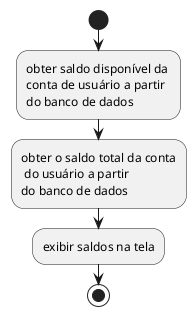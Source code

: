 @startuml
start
:obter saldo disponível da \nconta de usuário a partir \ndo banco de dados;
:obter o saldo total da conta\n do usuário a partir \ndo banco de dados;
:exibir saldos na tela;
stop
@enduml

